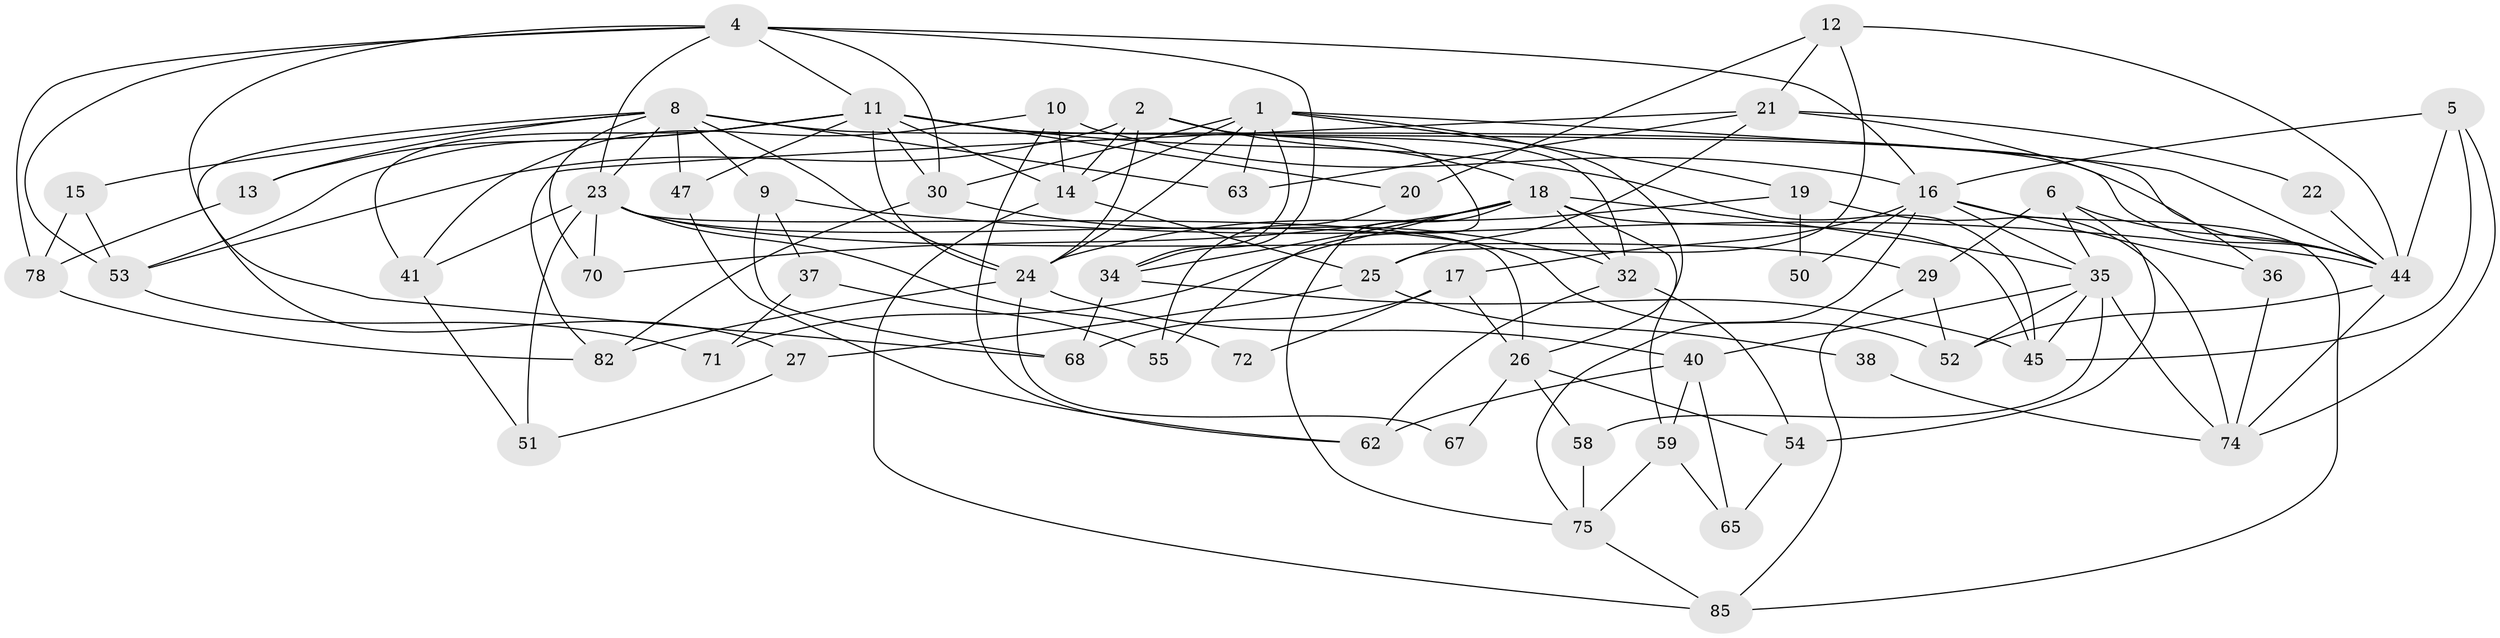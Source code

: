 // original degree distribution, {3: 0.29411764705882354, 6: 0.10588235294117647, 2: 0.11764705882352941, 4: 0.24705882352941178, 5: 0.21176470588235294, 8: 0.011764705882352941, 9: 0.011764705882352941}
// Generated by graph-tools (version 1.1) at 2025/18/03/04/25 18:18:36]
// undirected, 59 vertices, 140 edges
graph export_dot {
graph [start="1"]
  node [color=gray90,style=filled];
  1 [super="+77+3"];
  2 [super="+76"];
  4 [super="+7"];
  5 [super="+46"];
  6;
  8 [super="+56+64"];
  9;
  10 [super="+73"];
  11 [super="+48"];
  12;
  13;
  14 [super="+57"];
  15;
  16 [super="+69+84"];
  17;
  18 [super="+31"];
  19;
  20;
  21;
  22;
  23 [super="+81+60"];
  24 [super="+79"];
  25 [super="+43"];
  26;
  27;
  29;
  30 [super="+39"];
  32;
  34;
  35 [super="+80+66"];
  36 [super="+42"];
  37;
  38;
  40;
  41;
  44 [super="+49+83"];
  45;
  47;
  50;
  51;
  52;
  53 [super="+61"];
  54;
  55;
  58;
  59;
  62;
  63;
  65;
  67;
  68;
  70;
  71;
  72;
  74;
  75;
  78;
  82;
  85;
  1 -- 26;
  1 -- 34;
  1 -- 19;
  1 -- 30;
  1 -- 14;
  1 -- 63;
  1 -- 44;
  1 -- 24;
  2 -- 24 [weight=2];
  2 -- 14;
  2 -- 32;
  2 -- 18;
  2 -- 53;
  2 -- 55;
  4 -- 16;
  4 -- 68;
  4 -- 34;
  4 -- 53;
  4 -- 30;
  4 -- 23;
  4 -- 11;
  4 -- 78;
  5 -- 16;
  5 -- 74;
  5 -- 45;
  5 -- 44;
  6 -- 54;
  6 -- 29;
  6 -- 35;
  6 -- 44;
  8 -- 15;
  8 -- 63;
  8 -- 13;
  8 -- 23;
  8 -- 27;
  8 -- 47;
  8 -- 9;
  8 -- 44;
  8 -- 70;
  8 -- 24;
  9 -- 37;
  9 -- 68;
  9 -- 44;
  10 -- 16 [weight=2];
  10 -- 14;
  10 -- 62;
  10 -- 41;
  11 -- 47;
  11 -- 13;
  11 -- 14;
  11 -- 20;
  11 -- 24;
  11 -- 53;
  11 -- 41;
  11 -- 45;
  11 -- 30;
  11 -- 44 [weight=2];
  12 -- 20;
  12 -- 21;
  12 -- 44;
  12 -- 25;
  13 -- 78;
  14 -- 25;
  14 -- 85;
  15 -- 53;
  15 -- 78;
  16 -- 85;
  16 -- 35;
  16 -- 36;
  16 -- 17;
  16 -- 50;
  16 -- 75;
  17 -- 68;
  17 -- 26;
  17 -- 72;
  18 -- 34;
  18 -- 71;
  18 -- 35;
  18 -- 32;
  18 -- 70;
  18 -- 59;
  18 -- 75;
  18 -- 45;
  19 -- 74;
  19 -- 50;
  19 -- 24;
  20 -- 55;
  21 -- 82;
  21 -- 22;
  21 -- 63;
  21 -- 25;
  21 -- 36;
  22 -- 44;
  23 -- 51;
  23 -- 72;
  23 -- 26;
  23 -- 70;
  23 -- 41;
  23 -- 52;
  23 -- 29;
  24 -- 67;
  24 -- 82;
  24 -- 40;
  25 -- 27;
  25 -- 38;
  26 -- 54;
  26 -- 58;
  26 -- 67;
  27 -- 51;
  29 -- 85;
  29 -- 52;
  30 -- 82;
  30 -- 32;
  32 -- 62;
  32 -- 54;
  34 -- 68;
  34 -- 45;
  35 -- 52;
  35 -- 40;
  35 -- 74;
  35 -- 45;
  35 -- 58;
  36 -- 74;
  37 -- 71;
  37 -- 55;
  38 -- 74;
  40 -- 59;
  40 -- 62;
  40 -- 65;
  41 -- 51;
  44 -- 74;
  44 -- 52;
  47 -- 62;
  53 -- 71;
  54 -- 65;
  58 -- 75;
  59 -- 65;
  59 -- 75;
  75 -- 85;
  78 -- 82;
}
